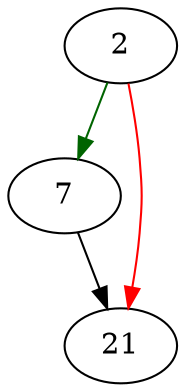 strict digraph "transferJoinMarkings" {
	// Node definitions.
	2 [entry=true];
	7;
	21;

	// Edge definitions.
	2 -> 7 [
		color=darkgreen
		cond=true
	];
	2 -> 21 [
		color=red
		cond=false
	];
	7 -> 21;
}